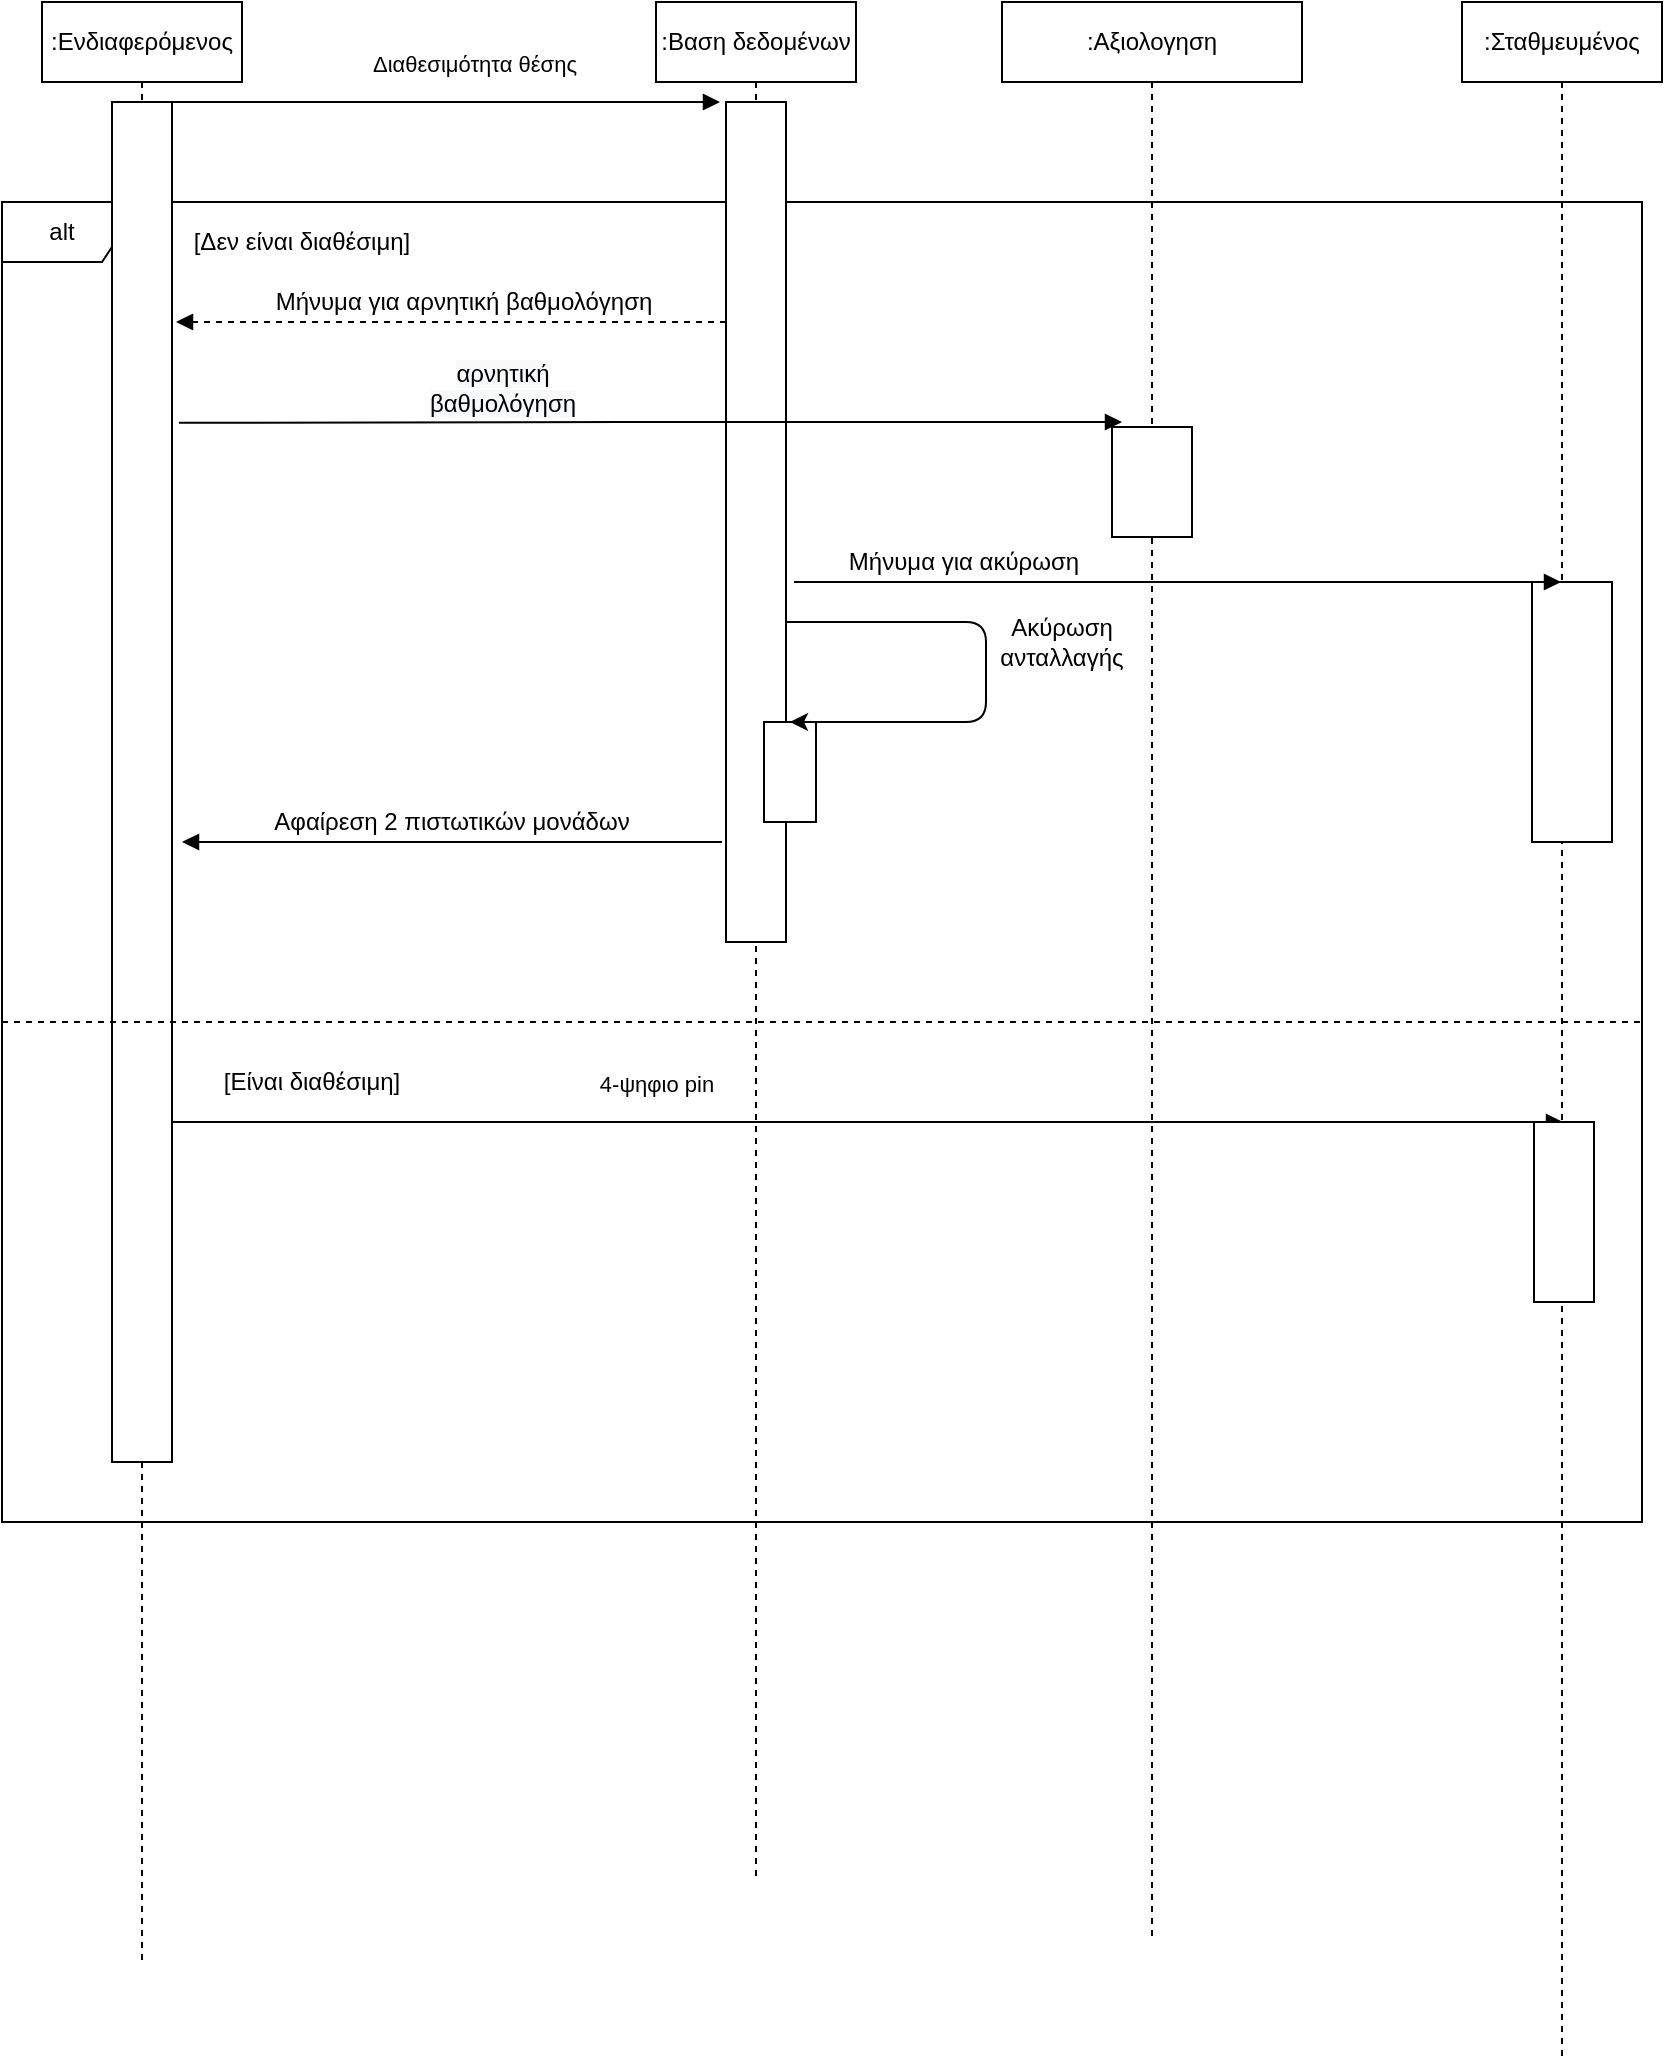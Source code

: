 <mxfile version="12.9.3" type="device"><diagram id="81oSw69hZxaf7mQIs_NC" name="Page-1"><mxGraphModel dx="1673" dy="967" grid="1" gridSize="10" guides="1" tooltips="1" connect="1" arrows="1" fold="1" page="1" pageScale="1" pageWidth="850" pageHeight="1100" math="0" shadow="0"><root><mxCell id="0"/><mxCell id="1" parent="0"/><mxCell id="y4EJ75P1SGLWNkOU8NyU-19" value="alt" style="shape=umlFrame;whiteSpace=wrap;html=1;" parent="1" vertex="1"><mxGeometry x="240" y="800" width="820" height="660" as="geometry"/></mxCell><mxCell id="jnNloxcmJwkcQ7Im9yMu-21" value=":Σταθμευμένος " style="shape=umlLifeline;perimeter=lifelinePerimeter;whiteSpace=wrap;html=1;container=1;collapsible=0;recursiveResize=0;outlineConnect=0;" parent="1" vertex="1"><mxGeometry x="970" y="700" width="100" height="1030" as="geometry"/></mxCell><mxCell id="jnNloxcmJwkcQ7Im9yMu-25" value="4-ψηφιο pin" style="html=1;verticalAlign=bottom;endArrow=block;" parent="jnNloxcmJwkcQ7Im9yMu-21" edge="1"><mxGeometry x="-0.304" y="10" width="80" relative="1" as="geometry"><mxPoint x="-645.0" y="560" as="sourcePoint"/><mxPoint x="50.5" y="560" as="targetPoint"/><mxPoint as="offset"/></mxGeometry></mxCell><mxCell id="jnNloxcmJwkcQ7Im9yMu-24" value="" style="rounded=0;whiteSpace=wrap;html=1;" parent="jnNloxcmJwkcQ7Im9yMu-21" vertex="1"><mxGeometry x="36" y="560" width="30" height="90" as="geometry"/></mxCell><mxCell id="jnNloxcmJwkcQ7Im9yMu-5" value=":Ενδιαφερόμενος  " style="shape=umlLifeline;perimeter=lifelinePerimeter;whiteSpace=wrap;html=1;container=1;collapsible=0;recursiveResize=0;outlineConnect=0;" parent="1" vertex="1"><mxGeometry x="260" y="700" width="100" height="980" as="geometry"/></mxCell><mxCell id="jnNloxcmJwkcQ7Im9yMu-6" value="" style="rounded=0;whiteSpace=wrap;html=1;" parent="jnNloxcmJwkcQ7Im9yMu-5" vertex="1"><mxGeometry x="35" y="50" width="30" height="680" as="geometry"/></mxCell><mxCell id="jnNloxcmJwkcQ7Im9yMu-7" value=":Βαση δεδομένων" style="shape=umlLifeline;perimeter=lifelinePerimeter;whiteSpace=wrap;html=1;container=1;collapsible=0;recursiveResize=0;outlineConnect=0;" parent="1" vertex="1"><mxGeometry x="567" y="700" width="100" height="940" as="geometry"/></mxCell><mxCell id="jnNloxcmJwkcQ7Im9yMu-8" value="" style="rounded=0;whiteSpace=wrap;html=1;" parent="jnNloxcmJwkcQ7Im9yMu-7" vertex="1"><mxGeometry x="35" y="50" width="30" height="420" as="geometry"/></mxCell><mxCell id="jnNloxcmJwkcQ7Im9yMu-39" value="" style="rounded=0;whiteSpace=wrap;html=1;" parent="jnNloxcmJwkcQ7Im9yMu-7" vertex="1"><mxGeometry x="54" y="360" width="26" height="50" as="geometry"/></mxCell><mxCell id="jnNloxcmJwkcQ7Im9yMu-11" value="Διαθεσιμότητα θέσης" style="html=1;verticalAlign=bottom;endArrow=block;" parent="1" edge="1"><mxGeometry x="0.105" y="10" width="80" relative="1" as="geometry"><mxPoint x="324" y="750" as="sourcePoint"/><mxPoint x="599" y="750" as="targetPoint"/><mxPoint as="offset"/></mxGeometry></mxCell><mxCell id="jnNloxcmJwkcQ7Im9yMu-12" value="" style="html=1;verticalAlign=bottom;endArrow=block;dashed=1;" parent="1" edge="1"><mxGeometry x="0.345" y="-10" width="80" relative="1" as="geometry"><mxPoint x="602" y="860" as="sourcePoint"/><mxPoint x="327" y="860" as="targetPoint"/><mxPoint as="offset"/></mxGeometry></mxCell><mxCell id="jnNloxcmJwkcQ7Im9yMu-15" value="[Δεν είναι διαθέσιμη]" style="text;html=1;strokeColor=none;fillColor=none;align=center;verticalAlign=middle;whiteSpace=wrap;rounded=0;" parent="1" vertex="1"><mxGeometry x="290" y="810" width="200" height="20" as="geometry"/></mxCell><mxCell id="jnNloxcmJwkcQ7Im9yMu-17" value="Μήνυμα για αρνητική βαθμολόγηση" style="text;html=1;strokeColor=none;fillColor=none;align=center;verticalAlign=middle;whiteSpace=wrap;rounded=0;dashed=1;" parent="1" vertex="1"><mxGeometry x="340" y="840" width="262" height="20" as="geometry"/></mxCell><mxCell id="jnNloxcmJwkcQ7Im9yMu-29" value="" style="rounded=0;whiteSpace=wrap;html=1;" parent="1" vertex="1"><mxGeometry x="1005" y="990" width="40" height="130" as="geometry"/></mxCell><mxCell id="jnNloxcmJwkcQ7Im9yMu-31" value="" style="html=1;verticalAlign=bottom;endArrow=block;" parent="1" target="jnNloxcmJwkcQ7Im9yMu-21" edge="1"><mxGeometry width="80" relative="1" as="geometry"><mxPoint x="636" y="990" as="sourcePoint"/><mxPoint x="861" y="990" as="targetPoint"/></mxGeometry></mxCell><mxCell id="jnNloxcmJwkcQ7Im9yMu-34" value="Μήνυμα για ακύρωση" style="text;html=1;strokeColor=none;fillColor=none;align=center;verticalAlign=middle;whiteSpace=wrap;rounded=0;" parent="1" vertex="1"><mxGeometry x="621" y="970" width="200" height="20" as="geometry"/></mxCell><mxCell id="jnNloxcmJwkcQ7Im9yMu-35" value="" style="html=1;verticalAlign=bottom;endArrow=block;" parent="1" edge="1"><mxGeometry x="0.345" y="-10" width="80" relative="1" as="geometry"><mxPoint x="600" y="1120" as="sourcePoint"/><mxPoint x="330" y="1120" as="targetPoint"/><mxPoint as="offset"/></mxGeometry></mxCell><mxCell id="jnNloxcmJwkcQ7Im9yMu-37" value="" style="endArrow=classic;html=1;entryX=0.5;entryY=0;entryDx=0;entryDy=0;" parent="1" target="jnNloxcmJwkcQ7Im9yMu-39" edge="1"><mxGeometry width="50" height="50" relative="1" as="geometry"><mxPoint x="632" y="1010" as="sourcePoint"/><mxPoint x="651" y="1060" as="targetPoint"/><Array as="points"><mxPoint x="732" y="1010"/><mxPoint x="732" y="1060"/></Array></mxGeometry></mxCell><mxCell id="jnNloxcmJwkcQ7Im9yMu-40" value="Ακύρωση ανταλλαγής" style="text;html=1;strokeColor=none;fillColor=none;align=center;verticalAlign=middle;whiteSpace=wrap;rounded=0;" parent="1" vertex="1"><mxGeometry x="750" y="1010" width="40" height="20" as="geometry"/></mxCell><mxCell id="y4EJ75P1SGLWNkOU8NyU-1" value=":Αξιολογηση" style="shape=umlLifeline;perimeter=lifelinePerimeter;whiteSpace=wrap;html=1;container=1;collapsible=0;recursiveResize=0;outlineConnect=0;" parent="1" vertex="1"><mxGeometry x="740" y="700" width="150" height="970" as="geometry"/></mxCell><mxCell id="y4EJ75P1SGLWNkOU8NyU-3" value="" style="rounded=0;whiteSpace=wrap;html=1;rotation=90;" parent="y4EJ75P1SGLWNkOU8NyU-1" vertex="1"><mxGeometry x="47.5" y="220" width="55" height="40" as="geometry"/></mxCell><mxCell id="y4EJ75P1SGLWNkOU8NyU-8" value="&lt;span style=&quot;font-size: 12px ; white-space: normal ; background-color: rgb(248 , 249 , 250)&quot;&gt;αρνητική βαθμολόγηση&lt;/span&gt;" style="html=1;verticalAlign=bottom;endArrow=block;" parent="1" edge="1"><mxGeometry x="-0.315" width="80" relative="1" as="geometry"><mxPoint x="328.5" y="910.41" as="sourcePoint"/><mxPoint x="800" y="910" as="targetPoint"/><mxPoint as="offset"/><Array as="points"><mxPoint x="560" y="910"/></Array></mxGeometry></mxCell><mxCell id="y4EJ75P1SGLWNkOU8NyU-16" value="" style="endArrow=none;dashed=1;html=1;" parent="1" edge="1"><mxGeometry width="50" height="50" relative="1" as="geometry"><mxPoint x="240" y="1210" as="sourcePoint"/><mxPoint x="1060" y="1210" as="targetPoint"/></mxGeometry></mxCell><mxCell id="y4EJ75P1SGLWNkOU8NyU-17" value="[Είναι διαθέσιμη]" style="text;html=1;strokeColor=none;fillColor=none;align=center;verticalAlign=middle;whiteSpace=wrap;rounded=0;" parent="1" vertex="1"><mxGeometry x="340" y="1230" width="110" height="20" as="geometry"/></mxCell><mxCell id="y4EJ75P1SGLWNkOU8NyU-18" style="edgeStyle=orthogonalEdgeStyle;rounded=0;orthogonalLoop=1;jettySize=auto;html=1;exitX=0.5;exitY=1;exitDx=0;exitDy=0;dashed=1;" parent="1" source="y4EJ75P1SGLWNkOU8NyU-17" target="y4EJ75P1SGLWNkOU8NyU-17" edge="1"><mxGeometry relative="1" as="geometry"/></mxCell><mxCell id="zO8MzF5ATRYwVbuHX0ym-1" value="Αφαίρεση 2 πιστωτικών μονάδων" style="text;html=1;strokeColor=none;fillColor=none;align=center;verticalAlign=middle;whiteSpace=wrap;rounded=0;dashed=1;" vertex="1" parent="1"><mxGeometry x="370" y="1100" width="190" height="20" as="geometry"/></mxCell></root></mxGraphModel></diagram></mxfile>